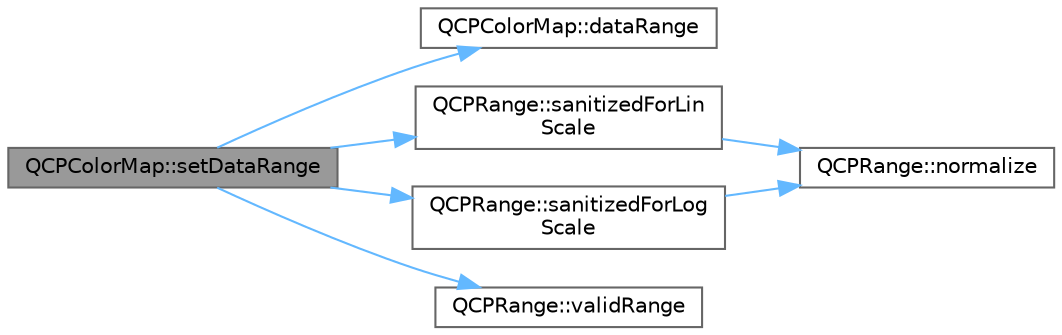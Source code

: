 digraph "QCPColorMap::setDataRange"
{
 // LATEX_PDF_SIZE
  bgcolor="transparent";
  edge [fontname=Helvetica,fontsize=10,labelfontname=Helvetica,labelfontsize=10];
  node [fontname=Helvetica,fontsize=10,shape=box,height=0.2,width=0.4];
  rankdir="LR";
  Node1 [label="QCPColorMap::setDataRange",height=0.2,width=0.4,color="gray40", fillcolor="grey60", style="filled", fontcolor="black",tooltip=" "];
  Node1 -> Node2 [color="steelblue1",style="solid"];
  Node2 [label="QCPColorMap::dataRange",height=0.2,width=0.4,color="grey40", fillcolor="white", style="filled",URL="$class_q_c_p_color_map.html#ae478f0a5a016420d66c70cc33d6cda1d",tooltip=" "];
  Node1 -> Node3 [color="steelblue1",style="solid"];
  Node3 [label="QCPRange::sanitizedForLin\lScale",height=0.2,width=0.4,color="grey40", fillcolor="white", style="filled",URL="$class_q_c_p_range.html#a808751fdd9b17ef52327ba011df2e5f1",tooltip=" "];
  Node3 -> Node4 [color="steelblue1",style="solid"];
  Node4 [label="QCPRange::normalize",height=0.2,width=0.4,color="grey40", fillcolor="white", style="filled",URL="$class_q_c_p_range.html#af914a7740269b0604d0827c634a878a9",tooltip=" "];
  Node1 -> Node5 [color="steelblue1",style="solid"];
  Node5 [label="QCPRange::sanitizedForLog\lScale",height=0.2,width=0.4,color="grey40", fillcolor="white", style="filled",URL="$class_q_c_p_range.html#a3d66288d66e1d6df3636075eb42502ee",tooltip=" "];
  Node5 -> Node4 [color="steelblue1",style="solid"];
  Node1 -> Node6 [color="steelblue1",style="solid"];
  Node6 [label="QCPRange::validRange",height=0.2,width=0.4,color="grey40", fillcolor="white", style="filled",URL="$class_q_c_p_range.html#ab38bd4841c77c7bb86c9eea0f142dcc0",tooltip=" "];
}
